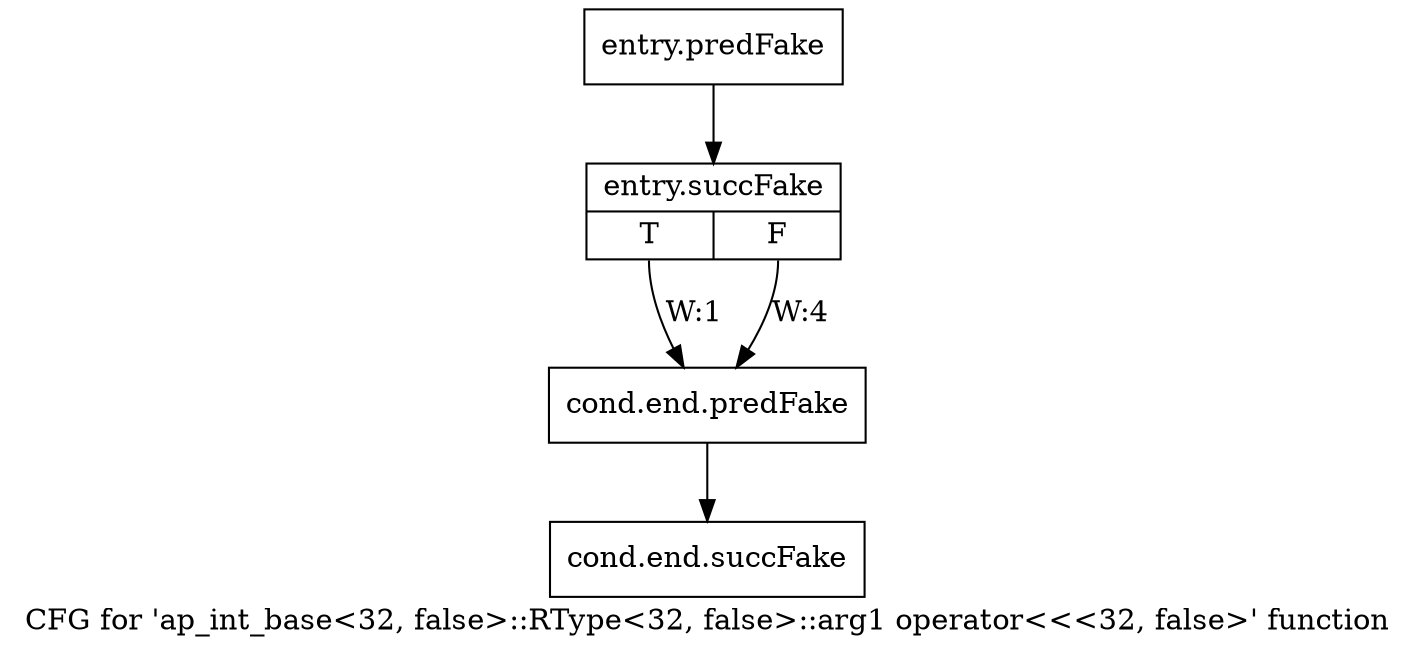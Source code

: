digraph "CFG for 'ap_int_base\<32, false\>::RType\<32, false\>::arg1 operator\<\<\<32, false\>' function" {
	label="CFG for 'ap_int_base\<32, false\>::RType\<32, false\>::arg1 operator\<\<\<32, false\>' function";

	Node0x5993730 [shape=record,filename="",linenumber="",label="{entry.predFake}"];
	Node0x5993730 -> Node0x5ad2160[ callList="" memoryops="" filename="/home/omerfaruk/tools/Xilinx/Vitis_HLS/2023.2/include/etc/ap_int_base.h" execusionnum="3"];
	Node0x5ad2160 [shape=record,filename="/home/omerfaruk/tools/Xilinx/Vitis_HLS/2023.2/include/etc/ap_int_base.h",linenumber="1665",label="{entry.succFake|{<s0>T|<s1>F}}"];
	Node0x5ad2160:s0 -> Node0x5994f20[label="W:1" callList="" memoryops="" filename="/home/omerfaruk/tools/Xilinx/Vitis_HLS/2023.2/include/etc/ap_int_base.h" execusionnum="0"];
	Node0x5ad2160:s1 -> Node0x5994f20[label="W:4" callList="" memoryops="" filename="/home/omerfaruk/tools/Xilinx/Vitis_HLS/2023.2/include/etc/ap_int_base.h" execusionnum="3"];
	Node0x5994f20 [shape=record,filename="/home/omerfaruk/tools/Xilinx/Vitis_HLS/2023.2/include/etc/ap_int_base.h",linenumber="1665",label="{cond.end.predFake}"];
	Node0x5994f20 -> Node0x5ad2340[ callList="" memoryops="" filename="/home/omerfaruk/tools/Xilinx/Vitis_HLS/2023.2/include/etc/ap_int_base.h" execusionnum="3"];
	Node0x5ad2340 [shape=record,filename="/home/omerfaruk/tools/Xilinx/Vitis_HLS/2023.2/include/etc/ap_int_base.h",linenumber="1665",label="{cond.end.succFake}"];
}
